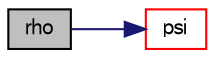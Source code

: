 digraph "rho"
{
  bgcolor="transparent";
  edge [fontname="FreeSans",fontsize="10",labelfontname="FreeSans",labelfontsize="10"];
  node [fontname="FreeSans",fontsize="10",shape=record];
  rankdir="LR";
  Node26 [label="rho",height=0.2,width=0.4,color="black", fillcolor="grey75", style="filled", fontcolor="black"];
  Node26 -> Node27 [color="midnightblue",fontsize="10",style="solid",fontname="FreeSans"];
  Node27 [label="psi",height=0.2,width=0.4,color="red",URL="$a30246.html#a28da0e0108a69590ee2b4953edfdb42c",tooltip="Return compressibility rho/p [s^2/m^2]. "];
}
